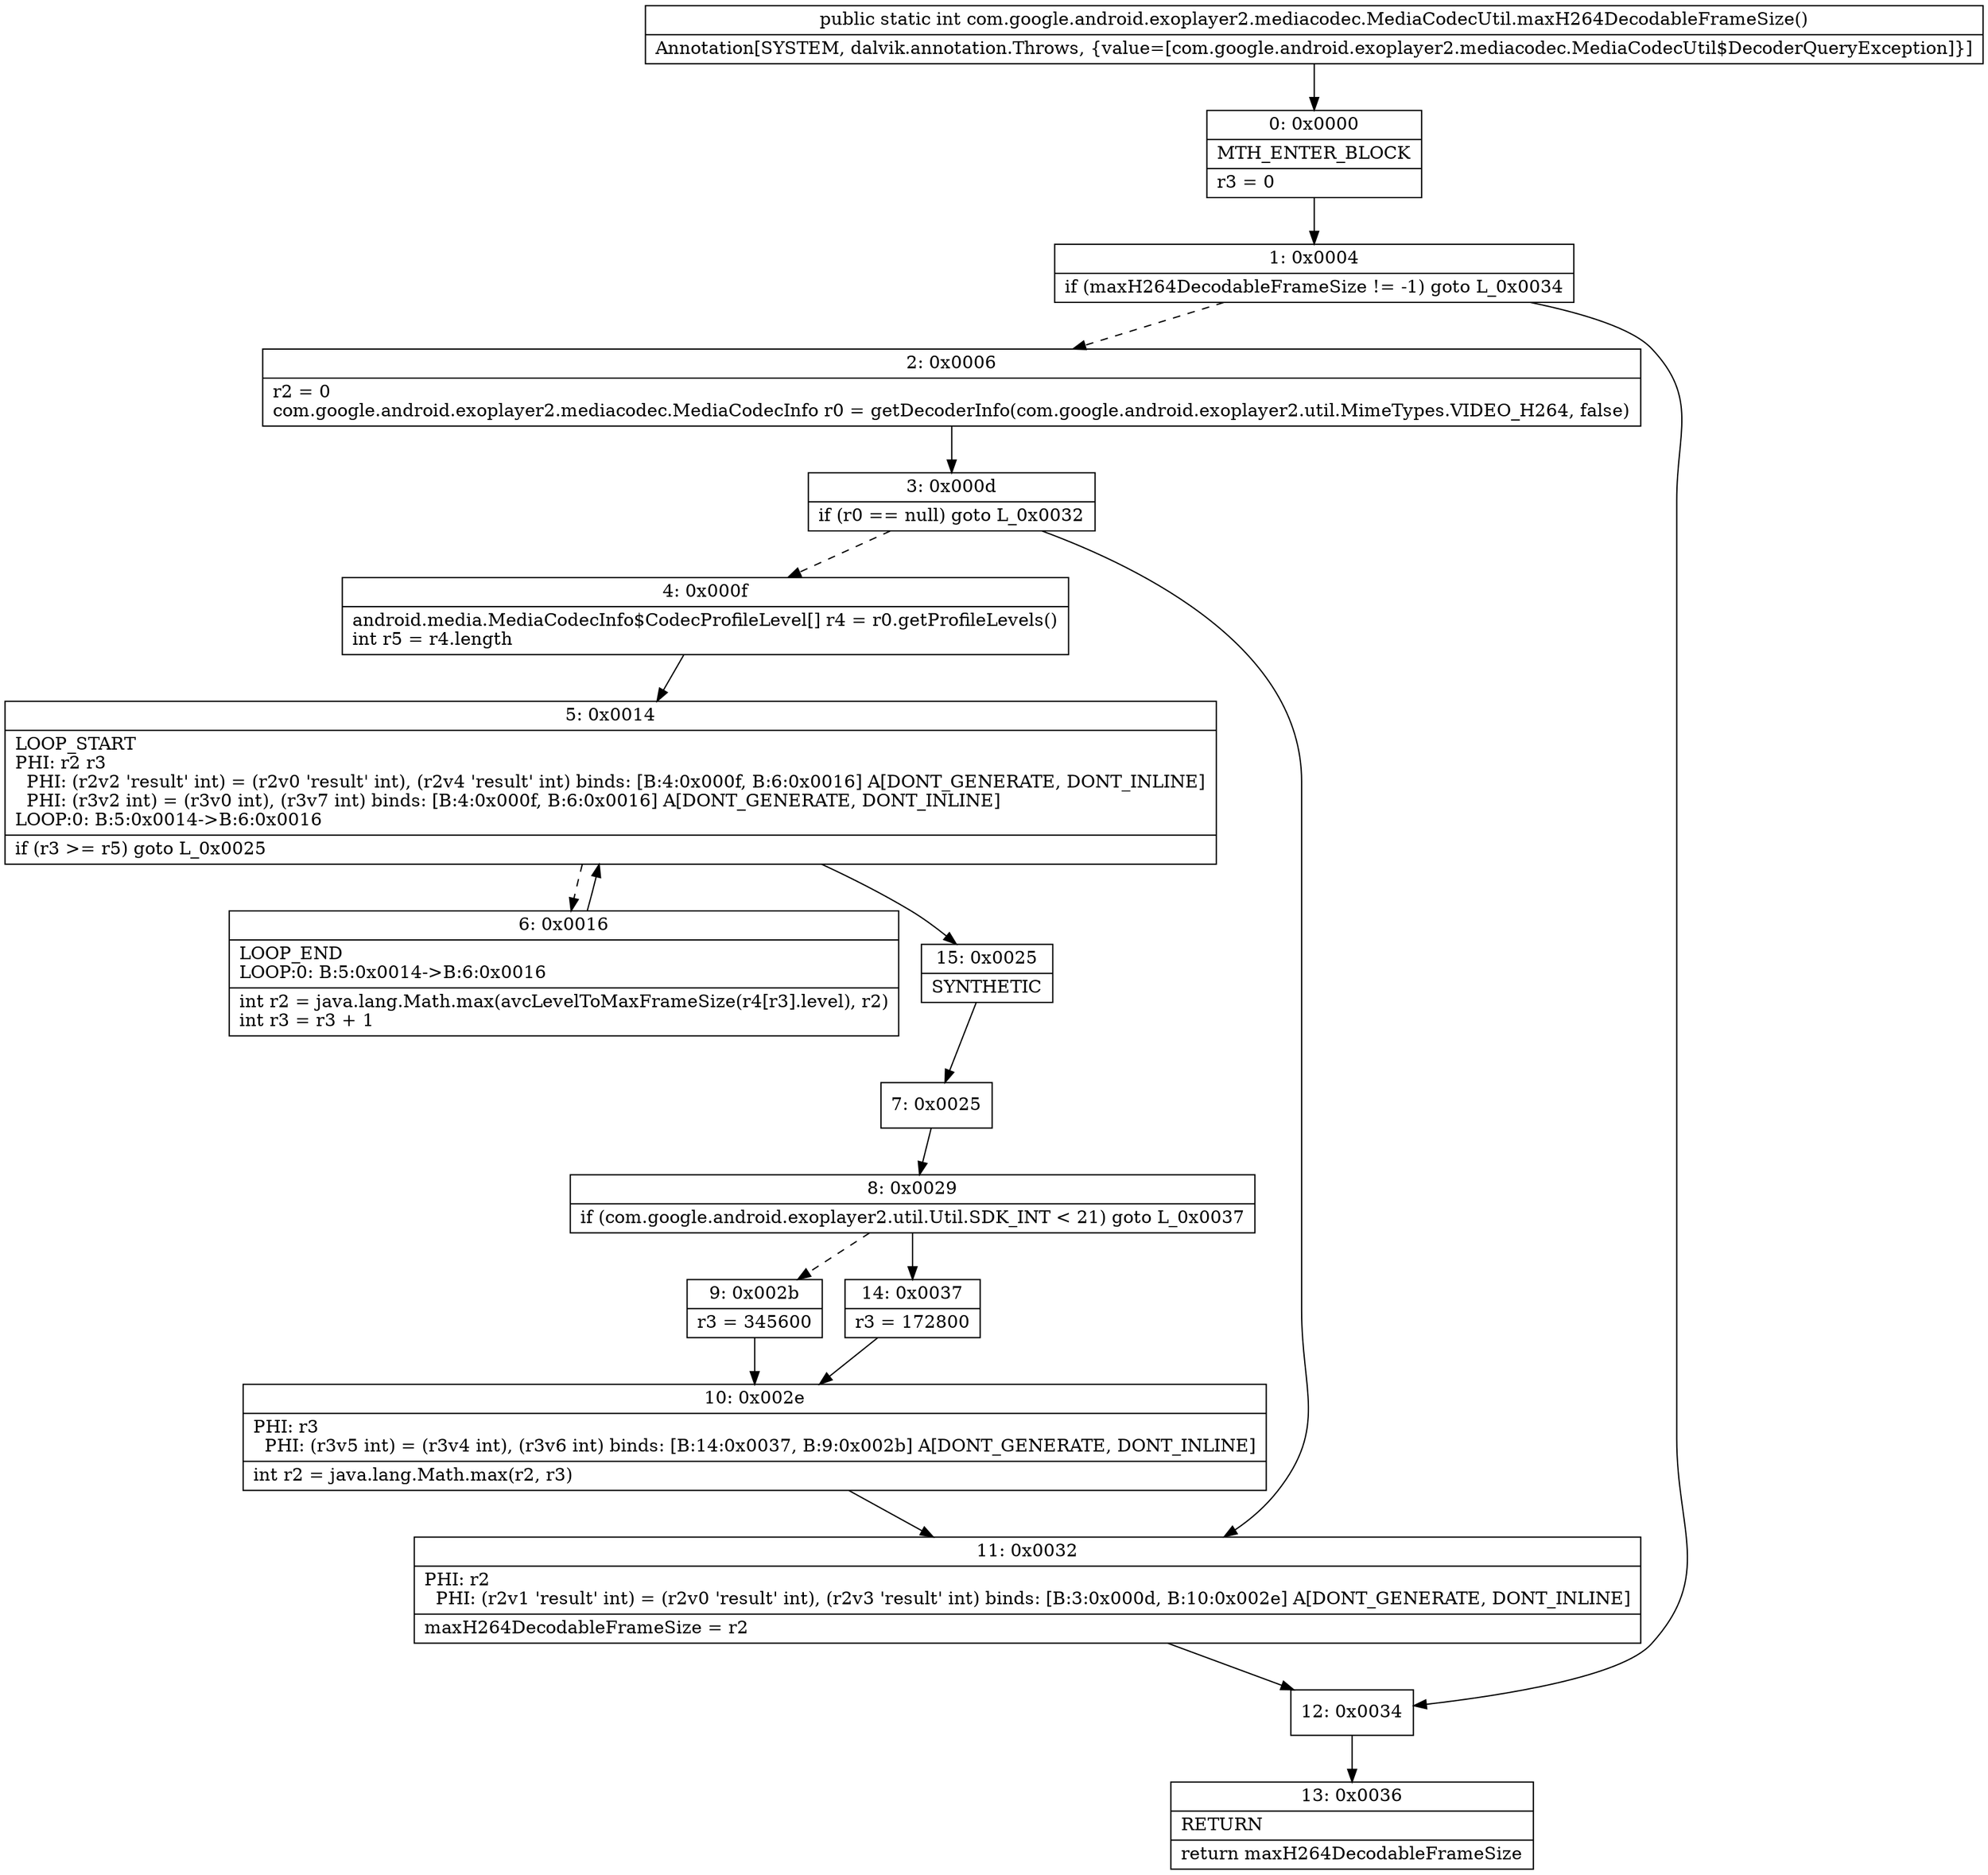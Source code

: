digraph "CFG forcom.google.android.exoplayer2.mediacodec.MediaCodecUtil.maxH264DecodableFrameSize()I" {
Node_0 [shape=record,label="{0\:\ 0x0000|MTH_ENTER_BLOCK\l|r3 = 0\l}"];
Node_1 [shape=record,label="{1\:\ 0x0004|if (maxH264DecodableFrameSize != \-1) goto L_0x0034\l}"];
Node_2 [shape=record,label="{2\:\ 0x0006|r2 = 0\lcom.google.android.exoplayer2.mediacodec.MediaCodecInfo r0 = getDecoderInfo(com.google.android.exoplayer2.util.MimeTypes.VIDEO_H264, false)\l}"];
Node_3 [shape=record,label="{3\:\ 0x000d|if (r0 == null) goto L_0x0032\l}"];
Node_4 [shape=record,label="{4\:\ 0x000f|android.media.MediaCodecInfo$CodecProfileLevel[] r4 = r0.getProfileLevels()\lint r5 = r4.length\l}"];
Node_5 [shape=record,label="{5\:\ 0x0014|LOOP_START\lPHI: r2 r3 \l  PHI: (r2v2 'result' int) = (r2v0 'result' int), (r2v4 'result' int) binds: [B:4:0x000f, B:6:0x0016] A[DONT_GENERATE, DONT_INLINE]\l  PHI: (r3v2 int) = (r3v0 int), (r3v7 int) binds: [B:4:0x000f, B:6:0x0016] A[DONT_GENERATE, DONT_INLINE]\lLOOP:0: B:5:0x0014\-\>B:6:0x0016\l|if (r3 \>= r5) goto L_0x0025\l}"];
Node_6 [shape=record,label="{6\:\ 0x0016|LOOP_END\lLOOP:0: B:5:0x0014\-\>B:6:0x0016\l|int r2 = java.lang.Math.max(avcLevelToMaxFrameSize(r4[r3].level), r2)\lint r3 = r3 + 1\l}"];
Node_7 [shape=record,label="{7\:\ 0x0025}"];
Node_8 [shape=record,label="{8\:\ 0x0029|if (com.google.android.exoplayer2.util.Util.SDK_INT \< 21) goto L_0x0037\l}"];
Node_9 [shape=record,label="{9\:\ 0x002b|r3 = 345600\l}"];
Node_10 [shape=record,label="{10\:\ 0x002e|PHI: r3 \l  PHI: (r3v5 int) = (r3v4 int), (r3v6 int) binds: [B:14:0x0037, B:9:0x002b] A[DONT_GENERATE, DONT_INLINE]\l|int r2 = java.lang.Math.max(r2, r3)\l}"];
Node_11 [shape=record,label="{11\:\ 0x0032|PHI: r2 \l  PHI: (r2v1 'result' int) = (r2v0 'result' int), (r2v3 'result' int) binds: [B:3:0x000d, B:10:0x002e] A[DONT_GENERATE, DONT_INLINE]\l|maxH264DecodableFrameSize = r2\l}"];
Node_12 [shape=record,label="{12\:\ 0x0034}"];
Node_13 [shape=record,label="{13\:\ 0x0036|RETURN\l|return maxH264DecodableFrameSize\l}"];
Node_14 [shape=record,label="{14\:\ 0x0037|r3 = 172800\l}"];
Node_15 [shape=record,label="{15\:\ 0x0025|SYNTHETIC\l}"];
MethodNode[shape=record,label="{public static int com.google.android.exoplayer2.mediacodec.MediaCodecUtil.maxH264DecodableFrameSize()  | Annotation[SYSTEM, dalvik.annotation.Throws, \{value=[com.google.android.exoplayer2.mediacodec.MediaCodecUtil$DecoderQueryException]\}]\l}"];
MethodNode -> Node_0;
Node_0 -> Node_1;
Node_1 -> Node_2[style=dashed];
Node_1 -> Node_12;
Node_2 -> Node_3;
Node_3 -> Node_4[style=dashed];
Node_3 -> Node_11;
Node_4 -> Node_5;
Node_5 -> Node_6[style=dashed];
Node_5 -> Node_15;
Node_6 -> Node_5;
Node_7 -> Node_8;
Node_8 -> Node_9[style=dashed];
Node_8 -> Node_14;
Node_9 -> Node_10;
Node_10 -> Node_11;
Node_11 -> Node_12;
Node_12 -> Node_13;
Node_14 -> Node_10;
Node_15 -> Node_7;
}

